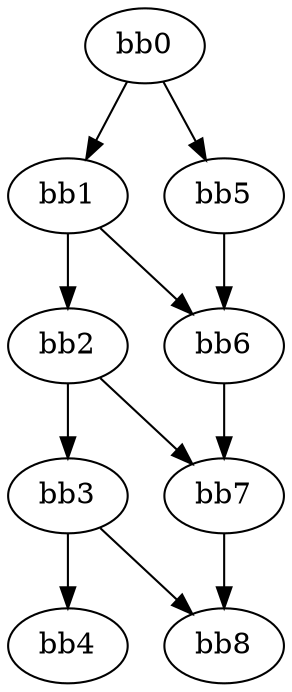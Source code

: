 digraph {
    0 [ label = "bb0\l" ]
    1 [ label = "bb1\l" ]
    2 [ label = "bb2\l" ]
    3 [ label = "bb3\l" ]
    4 [ label = "bb4\l" ]
    5 [ label = "bb5\l" ]
    6 [ label = "bb6\l" ]
    7 [ label = "bb7\l" ]
    8 [ label = "bb8\l" ]
    0 -> 1 [ ]
    0 -> 5 [ ]
    1 -> 2 [ ]
    1 -> 6 [ ]
    2 -> 3 [ ]
    2 -> 7 [ ]
    3 -> 4 [ ]
    3 -> 8 [ ]
    5 -> 6 [ ]
    6 -> 7 [ ]
    7 -> 8 [ ]
}

